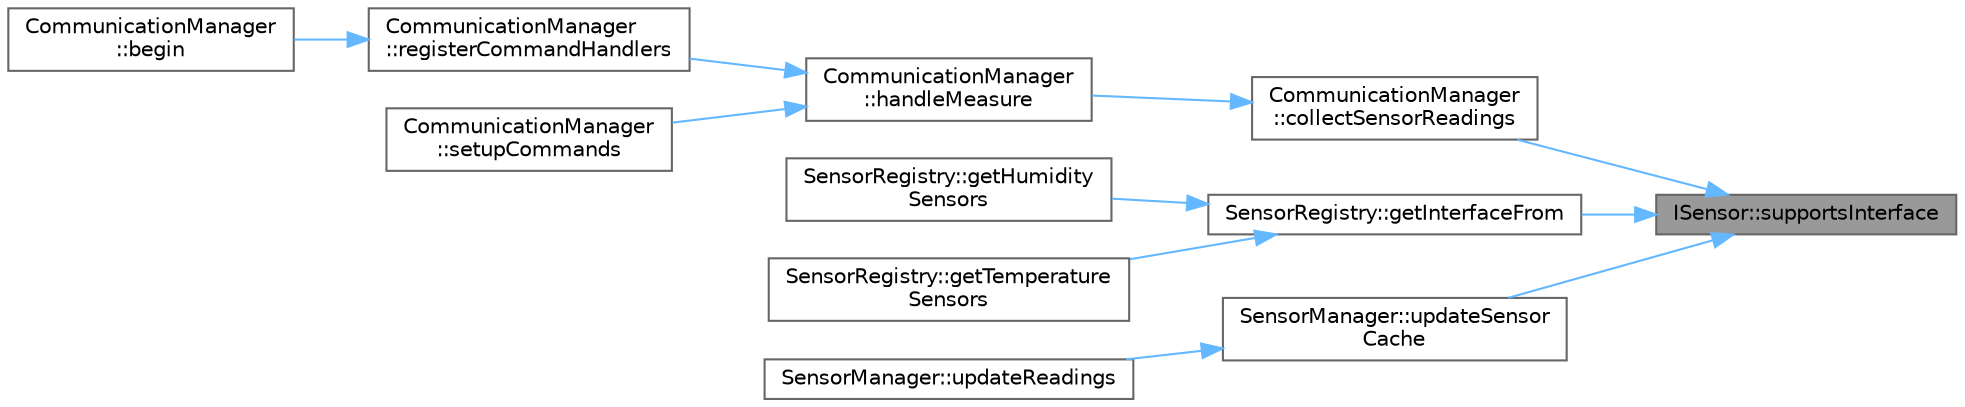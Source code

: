digraph "ISensor::supportsInterface"
{
 // LATEX_PDF_SIZE
  bgcolor="transparent";
  edge [fontname=Helvetica,fontsize=10,labelfontname=Helvetica,labelfontsize=10];
  node [fontname=Helvetica,fontsize=10,shape=box,height=0.2,width=0.4];
  rankdir="RL";
  Node1 [id="Node000001",label="ISensor::supportsInterface",height=0.2,width=0.4,color="gray40", fillcolor="grey60", style="filled", fontcolor="black",tooltip="Check if sensor supports a specific interface."];
  Node1 -> Node2 [id="edge1_Node000001_Node000002",dir="back",color="steelblue1",style="solid",tooltip=" "];
  Node2 [id="Node000002",label="CommunicationManager\l::collectSensorReadings",height=0.2,width=0.4,color="grey40", fillcolor="white", style="filled",URL="$class_communication_manager.html#a14eb31396c8a6ecd19c802120dd6655b",tooltip="Collect readings from a sensor into a values vector."];
  Node2 -> Node3 [id="edge2_Node000002_Node000003",dir="back",color="steelblue1",style="solid",tooltip=" "];
  Node3 [id="Node000003",label="CommunicationManager\l::handleMeasure",height=0.2,width=0.4,color="grey40", fillcolor="white", style="filled",URL="$class_communication_manager.html#ab395f48ff53e0ebe90d460b5db023a31",tooltip=" "];
  Node3 -> Node4 [id="edge3_Node000003_Node000004",dir="back",color="steelblue1",style="solid",tooltip=" "];
  Node4 [id="Node000004",label="CommunicationManager\l::registerCommandHandlers",height=0.2,width=0.4,color="grey40", fillcolor="white", style="filled",URL="$class_communication_manager.html#a53fc653207de26539054ecf3ee15783f",tooltip="Register all commands with their handlers."];
  Node4 -> Node5 [id="edge4_Node000004_Node000005",dir="back",color="steelblue1",style="solid",tooltip=" "];
  Node5 [id="Node000005",label="CommunicationManager\l::begin",height=0.2,width=0.4,color="grey40", fillcolor="white", style="filled",URL="$class_communication_manager.html#af1cfd2e3cf49258ebb493f6369fad06f",tooltip="Initialize the communication system."];
  Node3 -> Node6 [id="edge5_Node000003_Node000006",dir="back",color="steelblue1",style="solid",tooltip=" "];
  Node6 [id="Node000006",label="CommunicationManager\l::setupCommands",height=0.2,width=0.4,color="grey40", fillcolor="white", style="filled",URL="$class_communication_manager.html#a5d0e3daa257d372cea146b1eb1f228c0",tooltip="Register all SCPI commands with the parser."];
  Node1 -> Node7 [id="edge6_Node000001_Node000007",dir="back",color="steelblue1",style="solid",tooltip=" "];
  Node7 [id="Node000007",label="SensorRegistry::getInterfaceFrom",height=0.2,width=0.4,color="grey40", fillcolor="white", style="filled",URL="$class_sensor_registry.html#aaa5b082a43b0278bed59b41c4fda3a29",tooltip="Helper to get a specific interface from a sensor if supported."];
  Node7 -> Node8 [id="edge7_Node000007_Node000008",dir="back",color="steelblue1",style="solid",tooltip=" "];
  Node8 [id="Node000008",label="SensorRegistry::getHumidity\lSensors",height=0.2,width=0.4,color="grey40", fillcolor="white", style="filled",URL="$class_sensor_registry.html#aa26b5698c84019990182364840afcd2a",tooltip="Get all humidity sensors."];
  Node7 -> Node9 [id="edge8_Node000007_Node000009",dir="back",color="steelblue1",style="solid",tooltip=" "];
  Node9 [id="Node000009",label="SensorRegistry::getTemperature\lSensors",height=0.2,width=0.4,color="grey40", fillcolor="white", style="filled",URL="$class_sensor_registry.html#a9ad560deac460f8207cfc9741fcfff45",tooltip="Get all temperature sensors."];
  Node1 -> Node10 [id="edge9_Node000001_Node000010",dir="back",color="steelblue1",style="solid",tooltip=" "];
  Node10 [id="Node000010",label="SensorManager::updateSensor\lCache",height=0.2,width=0.4,color="grey40", fillcolor="white", style="filled",URL="$class_sensor_manager.html#aaa624bba75f0859b4581080aaf57778c",tooltip="Update readings for a single sensor."];
  Node10 -> Node11 [id="edge10_Node000010_Node000011",dir="back",color="steelblue1",style="solid",tooltip=" "];
  Node11 [id="Node000011",label="SensorManager::updateReadings",height=0.2,width=0.4,color="grey40", fillcolor="white", style="filled",URL="$class_sensor_manager.html#a571b6b763e7f41e4105f72d90cde9c18",tooltip="Update readings from all sensors."];
}

